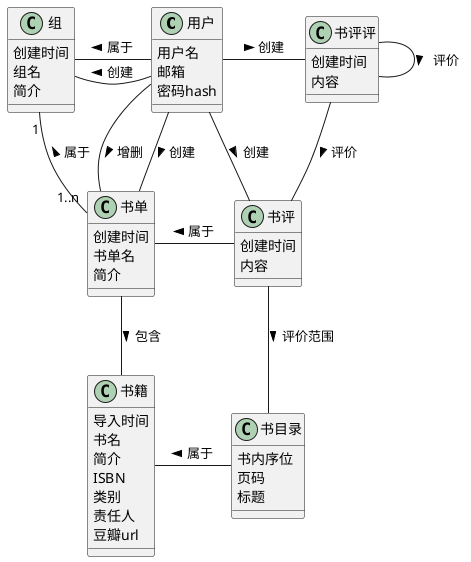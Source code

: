 @startuml main
class 用户 {
    用户名
    邮箱
    密码hash
}
class 书评 {
    创建时间
    内容
}
class 书评评 {
    创建时间
    内容
}
class 组 {
    创建时间
    组名
    简介
}
class 书单 {
    创建时间
    书单名
    简介
}
class 书籍 {
    导入时间
    书名
    简介
    ISBN
    类别
    责任人
    豆瓣url
}
class 书目录 {
    书内序位
    页码
    标题    
}

用户 - 书评: 创建 >
用户 - 书评评: 创建 >

书评 -down- 书目录: 评价范围 >
书评 -left- 书单: 属于 >
书评 -up- 书评评: 评价 <
书评评 - 书评评: 评价 > 
书目录 -left- 书籍: 属于 >
用户  -left-  组: 属于 > 
用户  -left-  组: 创建 > 
用户 -down- 书单: 创建 > 
用户 - 书单: 增删 > 

书单 "1..n" -down- "1" 组: 属于 > 

书单 -down- 书籍: 包含 > 

@enduml